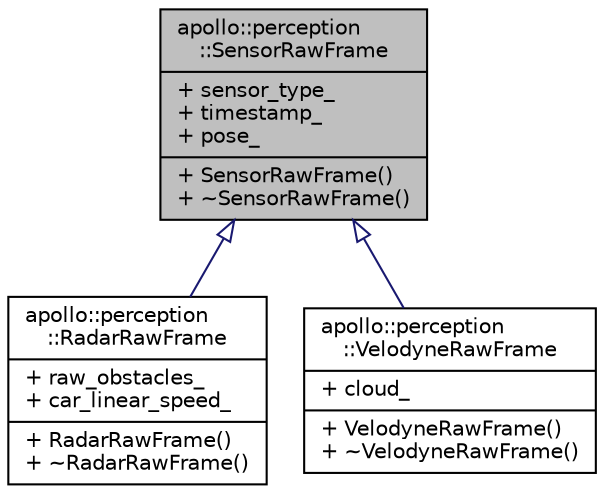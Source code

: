 digraph "apollo::perception::SensorRawFrame"
{
  edge [fontname="Helvetica",fontsize="10",labelfontname="Helvetica",labelfontsize="10"];
  node [fontname="Helvetica",fontsize="10",shape=record];
  Node1 [label="{apollo::perception\l::SensorRawFrame\n|+ sensor_type_\l+ timestamp_\l+ pose_\l|+ SensorRawFrame()\l+ ~SensorRawFrame()\l}",height=0.2,width=0.4,color="black", fillcolor="grey75", style="filled" fontcolor="black"];
  Node1 -> Node2 [dir="back",color="midnightblue",fontsize="10",style="solid",arrowtail="onormal",fontname="Helvetica"];
  Node2 [label="{apollo::perception\l::RadarRawFrame\n|+ raw_obstacles_\l+ car_linear_speed_\l|+ RadarRawFrame()\l+ ~RadarRawFrame()\l}",height=0.2,width=0.4,color="black", fillcolor="white", style="filled",URL="$classapollo_1_1perception_1_1RadarRawFrame.html"];
  Node1 -> Node3 [dir="back",color="midnightblue",fontsize="10",style="solid",arrowtail="onormal",fontname="Helvetica"];
  Node3 [label="{apollo::perception\l::VelodyneRawFrame\n|+ cloud_\l|+ VelodyneRawFrame()\l+ ~VelodyneRawFrame()\l}",height=0.2,width=0.4,color="black", fillcolor="white", style="filled",URL="$classapollo_1_1perception_1_1VelodyneRawFrame.html"];
}
